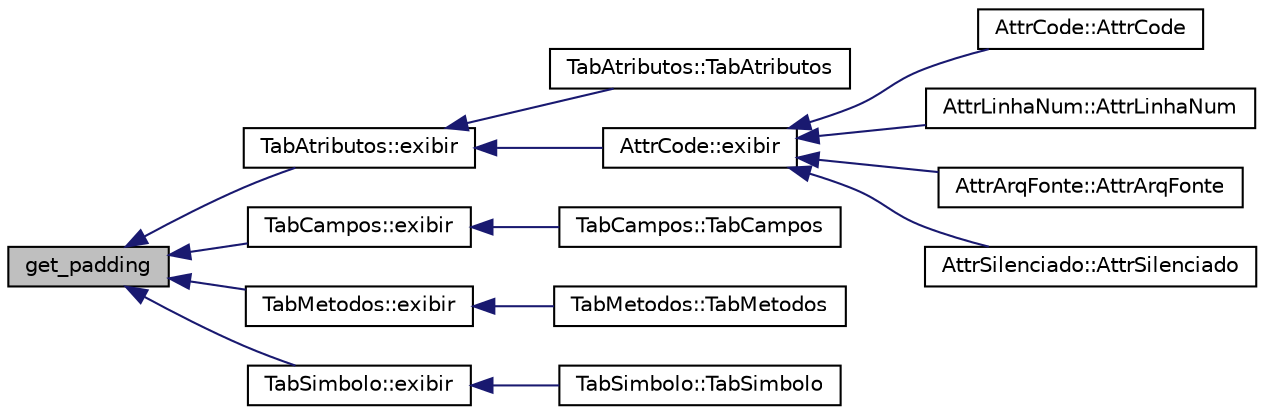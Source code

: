 digraph "get_padding"
{
  edge [fontname="Helvetica",fontsize="10",labelfontname="Helvetica",labelfontsize="10"];
  node [fontname="Helvetica",fontsize="10",shape=record];
  rankdir="LR";
  Node27 [label="get_padding",height=0.2,width=0.4,color="black", fillcolor="grey75", style="filled", fontcolor="black"];
  Node27 -> Node28 [dir="back",color="midnightblue",fontsize="10",style="solid",fontname="Helvetica"];
  Node28 [label="TabAtributos::exibir",height=0.2,width=0.4,color="black", fillcolor="white", style="filled",URL="$class_tab_atributos.html#a75160c5672309233b36ced5146b794f7",tooltip="Exibição da tabela na saída padrão com controle de tabulação. "];
  Node28 -> Node29 [dir="back",color="midnightblue",fontsize="10",style="solid",fontname="Helvetica"];
  Node29 [label="TabAtributos::TabAtributos",height=0.2,width=0.4,color="black", fillcolor="white", style="filled",URL="$class_tab_atributos.html#a4b7e9cb20a0dabb52b3670d8a8a2a202"];
  Node28 -> Node30 [dir="back",color="midnightblue",fontsize="10",style="solid",fontname="Helvetica"];
  Node30 [label="AttrCode::exibir",height=0.2,width=0.4,color="black", fillcolor="white", style="filled",URL="$class_attr_code.html#a8c03ddf700ba3c6a22518e1b700615d2",tooltip="Exibição do atributo <> na saída padrão, conhecendo-se a tabela de símbolos do arquivo corrente..."];
  Node30 -> Node31 [dir="back",color="midnightblue",fontsize="10",style="solid",fontname="Helvetica"];
  Node31 [label="AttrCode::AttrCode",height=0.2,width=0.4,color="black", fillcolor="white", style="filled",URL="$class_attr_code.html#ad658eab041715a91e607daaa615589bf"];
  Node30 -> Node32 [dir="back",color="midnightblue",fontsize="10",style="solid",fontname="Helvetica"];
  Node32 [label="AttrLinhaNum::AttrLinhaNum",height=0.2,width=0.4,color="black", fillcolor="white", style="filled",URL="$class_attr_linha_num.html#a017d3976a937f3a061a6845516ee37ef"];
  Node30 -> Node33 [dir="back",color="midnightblue",fontsize="10",style="solid",fontname="Helvetica"];
  Node33 [label="AttrArqFonte::AttrArqFonte",height=0.2,width=0.4,color="black", fillcolor="white", style="filled",URL="$class_attr_arq_fonte.html#a1216638bfad2d0bfbcdb8cdee520fd0b"];
  Node30 -> Node34 [dir="back",color="midnightblue",fontsize="10",style="solid",fontname="Helvetica"];
  Node34 [label="AttrSilenciado::AttrSilenciado",height=0.2,width=0.4,color="black", fillcolor="white", style="filled",URL="$class_attr_silenciado.html#a9e180e7a6e4effb0e792e599a989cb35"];
  Node27 -> Node35 [dir="back",color="midnightblue",fontsize="10",style="solid",fontname="Helvetica"];
  Node35 [label="TabCampos::exibir",height=0.2,width=0.4,color="black", fillcolor="white", style="filled",URL="$class_tab_campos.html#a312612da226d7ddda13311be625ab841",tooltip="Exibição da tabela na saída padrão com controle de tabulação. "];
  Node35 -> Node36 [dir="back",color="midnightblue",fontsize="10",style="solid",fontname="Helvetica"];
  Node36 [label="TabCampos::TabCampos",height=0.2,width=0.4,color="black", fillcolor="white", style="filled",URL="$class_tab_campos.html#ae3da19802776620e58cef4b6a430a354"];
  Node27 -> Node37 [dir="back",color="midnightblue",fontsize="10",style="solid",fontname="Helvetica"];
  Node37 [label="TabMetodos::exibir",height=0.2,width=0.4,color="black", fillcolor="white", style="filled",URL="$class_tab_metodos.html#acc585777eb6da706df4529a123c4a481",tooltip="Exibição da tabela na saída padrão com controle de tabulação. "];
  Node37 -> Node38 [dir="back",color="midnightblue",fontsize="10",style="solid",fontname="Helvetica"];
  Node38 [label="TabMetodos::TabMetodos",height=0.2,width=0.4,color="black", fillcolor="white", style="filled",URL="$class_tab_metodos.html#afc9c47c4b917b599b073737aa64509ae"];
  Node27 -> Node39 [dir="back",color="midnightblue",fontsize="10",style="solid",fontname="Helvetica"];
  Node39 [label="TabSimbolo::exibir",height=0.2,width=0.4,color="black", fillcolor="white", style="filled",URL="$class_tab_simbolo.html#aaf940b6cb46d8274b5d92c5540001f1e",tooltip="Exibição da tabela na saída padrão com controle de tabulação. "];
  Node39 -> Node40 [dir="back",color="midnightblue",fontsize="10",style="solid",fontname="Helvetica"];
  Node40 [label="TabSimbolo::TabSimbolo",height=0.2,width=0.4,color="black", fillcolor="white", style="filled",URL="$class_tab_simbolo.html#acb104764e5d99afd88729263044f8fcb"];
}
